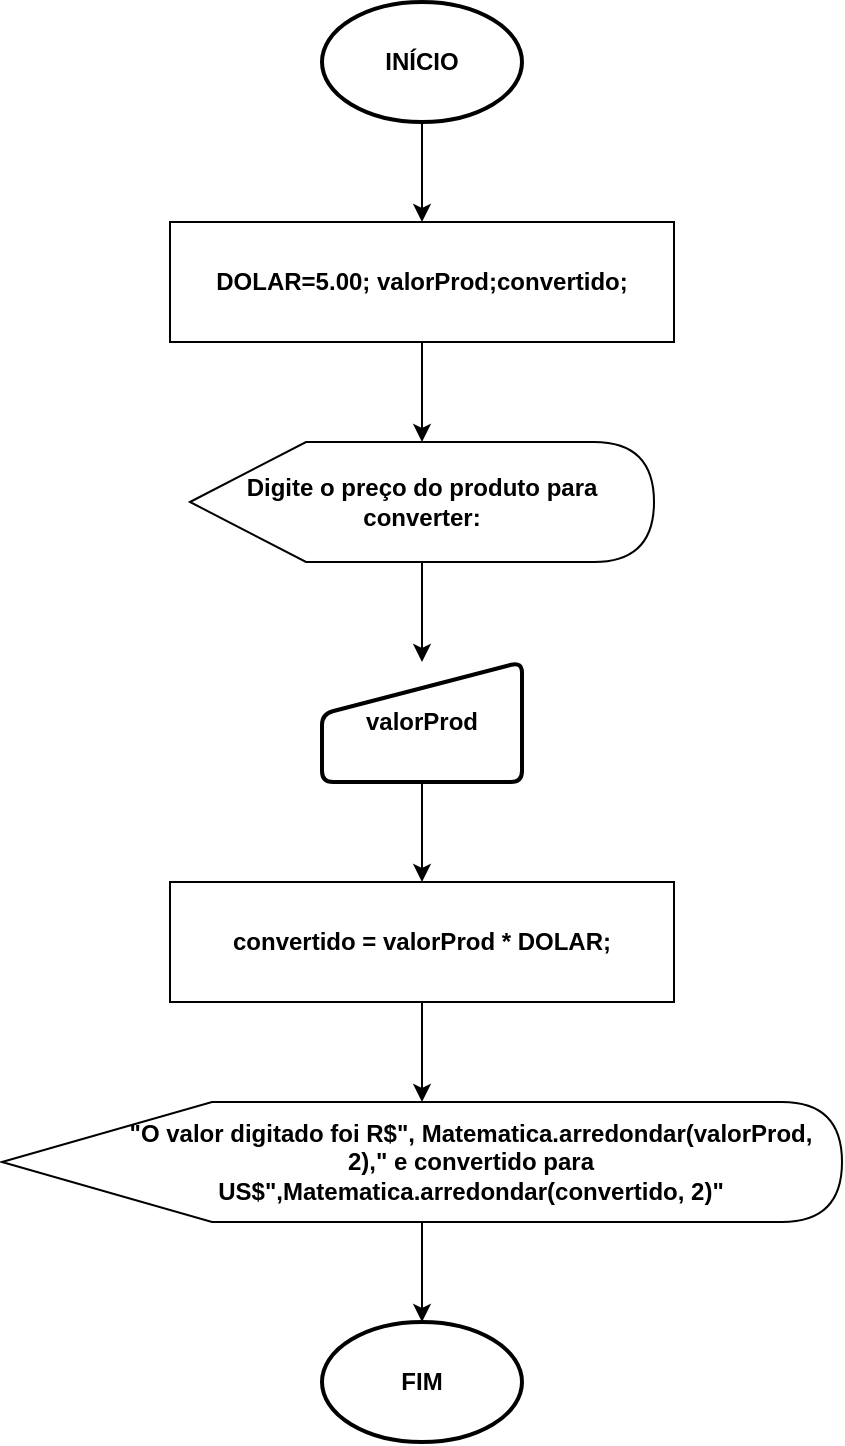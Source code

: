 <mxfile version="13.10.1" type="device"><diagram id="u_FaZ-h-9uqeIwLRLj5G" name="Page-1"><mxGraphModel dx="460" dy="704" grid="1" gridSize="10" guides="1" tooltips="1" connect="1" arrows="1" fold="1" page="1" pageScale="1" pageWidth="827" pageHeight="1169" math="0" shadow="0"><root><mxCell id="0"/><mxCell id="1" parent="0"/><mxCell id="PWxMotI8IIqgIPWOWECb-15" style="edgeStyle=orthogonalEdgeStyle;rounded=0;orthogonalLoop=1;jettySize=auto;html=1;" edge="1" parent="1" source="PWxMotI8IIqgIPWOWECb-3" target="PWxMotI8IIqgIPWOWECb-14"><mxGeometry relative="1" as="geometry"/></mxCell><mxCell id="PWxMotI8IIqgIPWOWECb-3" value="INÍCIO" style="strokeWidth=2;html=1;shape=mxgraph.flowchart.start_1;whiteSpace=wrap;fontStyle=1" vertex="1" parent="1"><mxGeometry x="364" y="120" width="100" height="60" as="geometry"/></mxCell><mxCell id="PWxMotI8IIqgIPWOWECb-17" value="" style="edgeStyle=orthogonalEdgeStyle;rounded=0;orthogonalLoop=1;jettySize=auto;html=1;" edge="1" parent="1" source="PWxMotI8IIqgIPWOWECb-14" target="PWxMotI8IIqgIPWOWECb-16"><mxGeometry relative="1" as="geometry"/></mxCell><mxCell id="PWxMotI8IIqgIPWOWECb-14" value="DOLAR=5.00; valorProd;convertido;" style="rounded=0;whiteSpace=wrap;html=1;fontStyle=1" vertex="1" parent="1"><mxGeometry x="288" y="230" width="252" height="60" as="geometry"/></mxCell><mxCell id="PWxMotI8IIqgIPWOWECb-19" value="" style="edgeStyle=orthogonalEdgeStyle;rounded=0;orthogonalLoop=1;jettySize=auto;html=1;" edge="1" parent="1" source="PWxMotI8IIqgIPWOWECb-16" target="PWxMotI8IIqgIPWOWECb-18"><mxGeometry relative="1" as="geometry"/></mxCell><mxCell id="PWxMotI8IIqgIPWOWECb-16" value="Digite o preço do produto para converter:" style="shape=display;whiteSpace=wrap;html=1;fontStyle=1" vertex="1" parent="1"><mxGeometry x="298" y="340" width="232" height="60" as="geometry"/></mxCell><mxCell id="PWxMotI8IIqgIPWOWECb-32" value="" style="edgeStyle=orthogonalEdgeStyle;rounded=0;orthogonalLoop=1;jettySize=auto;html=1;" edge="1" parent="1" source="PWxMotI8IIqgIPWOWECb-18" target="PWxMotI8IIqgIPWOWECb-24"><mxGeometry relative="1" as="geometry"/></mxCell><mxCell id="PWxMotI8IIqgIPWOWECb-18" value="valorProd" style="html=1;strokeWidth=2;shape=manualInput;whiteSpace=wrap;rounded=1;size=26;arcSize=11;fontStyle=1" vertex="1" parent="1"><mxGeometry x="364" y="450" width="100" height="60" as="geometry"/></mxCell><mxCell id="PWxMotI8IIqgIPWOWECb-23" value="" style="edgeStyle=orthogonalEdgeStyle;rounded=0;orthogonalLoop=1;jettySize=auto;html=1;" edge="1" parent="1" target="PWxMotI8IIqgIPWOWECb-22"><mxGeometry relative="1" as="geometry"><mxPoint x="414" y="620" as="sourcePoint"/></mxGeometry></mxCell><mxCell id="PWxMotI8IIqgIPWOWECb-27" value="" style="edgeStyle=orthogonalEdgeStyle;rounded=0;orthogonalLoop=1;jettySize=auto;html=1;" edge="1" parent="1" source="PWxMotI8IIqgIPWOWECb-24" target="PWxMotI8IIqgIPWOWECb-26"><mxGeometry relative="1" as="geometry"/></mxCell><mxCell id="PWxMotI8IIqgIPWOWECb-24" value="convertido = valorProd * DOLAR;" style="rounded=0;whiteSpace=wrap;html=1;fontStyle=1" vertex="1" parent="1"><mxGeometry x="288" y="560" width="252" height="60" as="geometry"/></mxCell><mxCell id="PWxMotI8IIqgIPWOWECb-31" value="" style="edgeStyle=orthogonalEdgeStyle;rounded=0;orthogonalLoop=1;jettySize=auto;html=1;" edge="1" parent="1" source="PWxMotI8IIqgIPWOWECb-26" target="PWxMotI8IIqgIPWOWECb-30"><mxGeometry relative="1" as="geometry"/></mxCell><mxCell id="PWxMotI8IIqgIPWOWECb-26" value="&quot;O valor digitado foi R$&quot;, Matematica.arredondar(valorProd, 2),&quot; e convertido para US$&quot;,Matematica.arredondar(convertido, 2)&quot;" style="shape=display;whiteSpace=wrap;html=1;fontStyle=1;align=center;spacing=2;spacingRight=11;spacingLeft=60;" vertex="1" parent="1"><mxGeometry x="204" y="670" width="420" height="60" as="geometry"/></mxCell><mxCell id="PWxMotI8IIqgIPWOWECb-30" value="FIM" style="strokeWidth=2;html=1;shape=mxgraph.flowchart.start_1;whiteSpace=wrap;fontStyle=1" vertex="1" parent="1"><mxGeometry x="364" y="780" width="100" height="60" as="geometry"/></mxCell></root></mxGraphModel></diagram></mxfile>